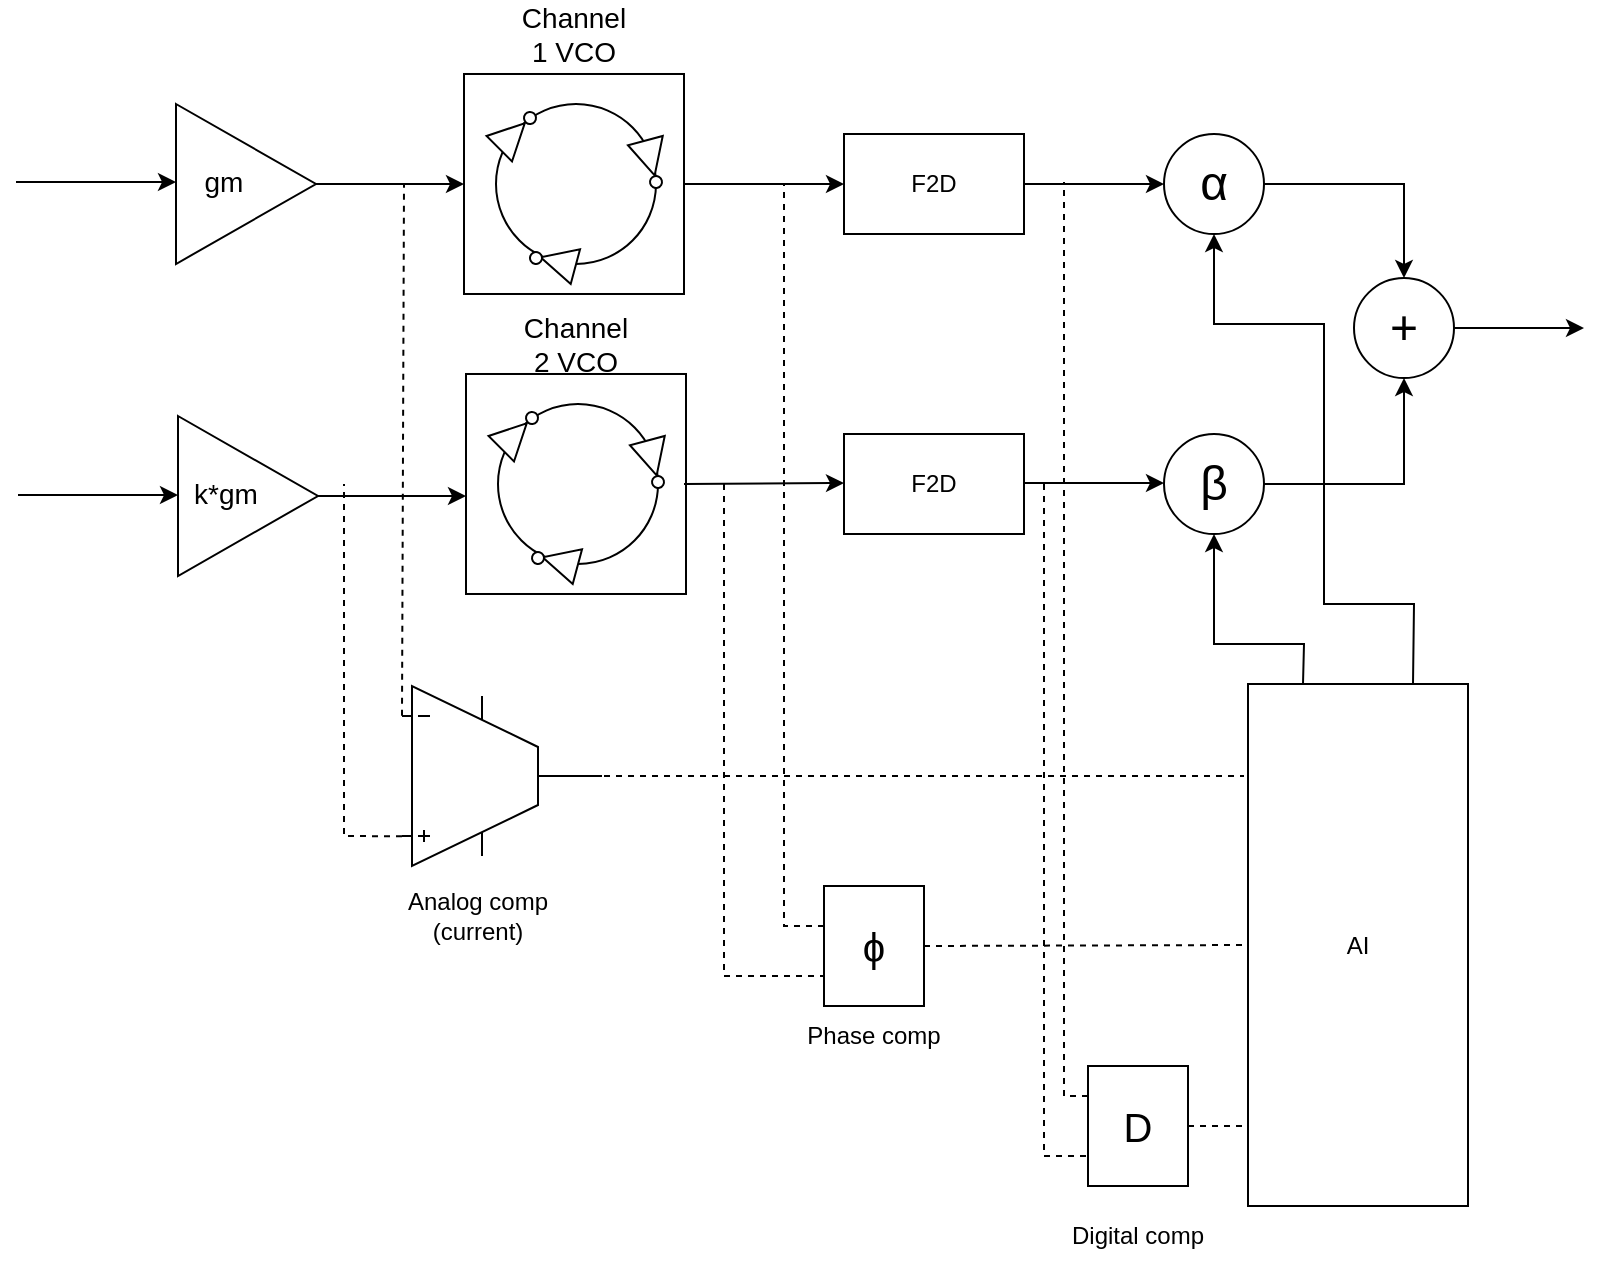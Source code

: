 <mxfile version="24.2.5" type="device">
  <diagram name="Página-1" id="cT19jyPy5_-a-BXPDLgt">
    <mxGraphModel dx="1434" dy="836" grid="1" gridSize="10" guides="1" tooltips="1" connect="1" arrows="1" fold="1" page="1" pageScale="1" pageWidth="827" pageHeight="1169" math="0" shadow="0">
      <root>
        <mxCell id="0" />
        <mxCell id="1" parent="0" />
        <mxCell id="MHdRyH4pqO_1h9ZhgsVo-100" value="" style="rounded=0;whiteSpace=wrap;html=1;" parent="1" vertex="1">
          <mxGeometry x="410" y="894.996" width="110" height="110" as="geometry" />
        </mxCell>
        <mxCell id="MHdRyH4pqO_1h9ZhgsVo-101" value="" style="ellipse;whiteSpace=wrap;html=1;aspect=fixed;rotation=-135;" parent="1" vertex="1">
          <mxGeometry x="426" y="909.996" width="80" height="80" as="geometry" />
        </mxCell>
        <mxCell id="MHdRyH4pqO_1h9ZhgsVo-102" value="" style="group;rotation=-165;" parent="1" vertex="1" connectable="0">
          <mxGeometry x="442" y="978.996" width="24" height="18" as="geometry" />
        </mxCell>
        <mxCell id="MHdRyH4pqO_1h9ZhgsVo-103" value="" style="triangle;whiteSpace=wrap;html=1;rotation=-165;" parent="MHdRyH4pqO_1h9ZhgsVo-102" vertex="1">
          <mxGeometry x="6" y="1" width="18" height="18" as="geometry" />
        </mxCell>
        <mxCell id="MHdRyH4pqO_1h9ZhgsVo-104" value="" style="ellipse;whiteSpace=wrap;html=1;aspect=fixed;rotation=-165;" parent="MHdRyH4pqO_1h9ZhgsVo-102" vertex="1">
          <mxGeometry x="1" y="5" width="6" height="6" as="geometry" />
        </mxCell>
        <mxCell id="MHdRyH4pqO_1h9ZhgsVo-105" value="" style="triangle;whiteSpace=wrap;html=1;rotation=-45;" parent="1" vertex="1">
          <mxGeometry x="425" y="916.996" width="18" height="18" as="geometry" />
        </mxCell>
        <mxCell id="MHdRyH4pqO_1h9ZhgsVo-106" value="" style="ellipse;whiteSpace=wrap;html=1;aspect=fixed;rotation=-186;" parent="1" vertex="1">
          <mxGeometry x="440" y="913.996" width="6" height="6" as="geometry" />
        </mxCell>
        <mxCell id="MHdRyH4pqO_1h9ZhgsVo-107" value="" style="group;rotation=-285;" parent="1" vertex="1" connectable="0">
          <mxGeometry x="491" y="930.996" width="24" height="18" as="geometry" />
        </mxCell>
        <mxCell id="MHdRyH4pqO_1h9ZhgsVo-108" value="" style="triangle;whiteSpace=wrap;html=1;rotation=-285;" parent="MHdRyH4pqO_1h9ZhgsVo-107" vertex="1">
          <mxGeometry x="3" y="-3" width="18" height="18" as="geometry" />
        </mxCell>
        <mxCell id="MHdRyH4pqO_1h9ZhgsVo-109" value="" style="ellipse;whiteSpace=wrap;html=1;aspect=fixed;rotation=-285;" parent="MHdRyH4pqO_1h9ZhgsVo-107" vertex="1">
          <mxGeometry x="12" y="15" width="6" height="6" as="geometry" />
        </mxCell>
        <mxCell id="MHdRyH4pqO_1h9ZhgsVo-110" value="&lt;font style=&quot;font-size: 14px;&quot;&gt;Channel 1 VCO&lt;/font&gt;" style="text;html=1;align=center;verticalAlign=middle;whiteSpace=wrap;rounded=0;" parent="1" vertex="1">
          <mxGeometry x="435" y="860" width="60" height="30" as="geometry" />
        </mxCell>
        <mxCell id="MHdRyH4pqO_1h9ZhgsVo-111" value="" style="group;rotation=-135;" parent="1" vertex="1" connectable="0">
          <mxGeometry x="420" y="1049.996" width="110" height="100.004" as="geometry" />
        </mxCell>
        <mxCell id="MHdRyH4pqO_1h9ZhgsVo-112" value="" style="rounded=0;whiteSpace=wrap;html=1;" parent="MHdRyH4pqO_1h9ZhgsVo-111" vertex="1">
          <mxGeometry x="-9" y="-5" width="110" height="110" as="geometry" />
        </mxCell>
        <mxCell id="MHdRyH4pqO_1h9ZhgsVo-113" value="" style="ellipse;whiteSpace=wrap;html=1;aspect=fixed;rotation=-135;" parent="MHdRyH4pqO_1h9ZhgsVo-111" vertex="1">
          <mxGeometry x="7" y="10" width="80" height="80" as="geometry" />
        </mxCell>
        <mxCell id="MHdRyH4pqO_1h9ZhgsVo-114" value="" style="group;rotation=-165;" parent="MHdRyH4pqO_1h9ZhgsVo-111" vertex="1" connectable="0">
          <mxGeometry x="23" y="79" width="24" height="18" as="geometry" />
        </mxCell>
        <mxCell id="MHdRyH4pqO_1h9ZhgsVo-115" value="" style="triangle;whiteSpace=wrap;html=1;rotation=-165;" parent="MHdRyH4pqO_1h9ZhgsVo-114" vertex="1">
          <mxGeometry x="6" y="1" width="18" height="18" as="geometry" />
        </mxCell>
        <mxCell id="MHdRyH4pqO_1h9ZhgsVo-116" value="" style="ellipse;whiteSpace=wrap;html=1;aspect=fixed;rotation=-165;" parent="MHdRyH4pqO_1h9ZhgsVo-114" vertex="1">
          <mxGeometry x="1" y="5" width="6" height="6" as="geometry" />
        </mxCell>
        <mxCell id="MHdRyH4pqO_1h9ZhgsVo-117" value="" style="triangle;whiteSpace=wrap;html=1;rotation=-45;" parent="MHdRyH4pqO_1h9ZhgsVo-111" vertex="1">
          <mxGeometry x="6" y="17" width="18" height="18" as="geometry" />
        </mxCell>
        <mxCell id="MHdRyH4pqO_1h9ZhgsVo-118" value="" style="ellipse;whiteSpace=wrap;html=1;aspect=fixed;rotation=-186;" parent="MHdRyH4pqO_1h9ZhgsVo-111" vertex="1">
          <mxGeometry x="21" y="14" width="6" height="6" as="geometry" />
        </mxCell>
        <mxCell id="MHdRyH4pqO_1h9ZhgsVo-119" value="" style="group;rotation=-285;" parent="MHdRyH4pqO_1h9ZhgsVo-111" vertex="1" connectable="0">
          <mxGeometry x="72" y="31" width="24" height="18" as="geometry" />
        </mxCell>
        <mxCell id="MHdRyH4pqO_1h9ZhgsVo-120" value="" style="triangle;whiteSpace=wrap;html=1;rotation=-285;" parent="MHdRyH4pqO_1h9ZhgsVo-119" vertex="1">
          <mxGeometry x="3" y="-3" width="18" height="18" as="geometry" />
        </mxCell>
        <mxCell id="MHdRyH4pqO_1h9ZhgsVo-121" value="" style="ellipse;whiteSpace=wrap;html=1;aspect=fixed;rotation=-285;" parent="MHdRyH4pqO_1h9ZhgsVo-119" vertex="1">
          <mxGeometry x="12" y="15" width="6" height="6" as="geometry" />
        </mxCell>
        <mxCell id="MHdRyH4pqO_1h9ZhgsVo-122" value="&lt;font style=&quot;font-size: 14px;&quot;&gt;Channel 2 VCO&lt;/font&gt;" style="text;html=1;align=center;verticalAlign=middle;whiteSpace=wrap;rounded=0;" parent="1" vertex="1">
          <mxGeometry x="436" y="1015" width="60" height="30" as="geometry" />
        </mxCell>
        <mxCell id="MHdRyH4pqO_1h9ZhgsVo-125" value="" style="group" parent="1" vertex="1" connectable="0">
          <mxGeometry x="260" y="910" width="76" height="80" as="geometry" />
        </mxCell>
        <mxCell id="MHdRyH4pqO_1h9ZhgsVo-126" value="" style="triangle;whiteSpace=wrap;html=1;" parent="MHdRyH4pqO_1h9ZhgsVo-125" vertex="1">
          <mxGeometry x="6" width="70" height="80" as="geometry" />
        </mxCell>
        <mxCell id="MHdRyH4pqO_1h9ZhgsVo-127" value="&lt;font style=&quot;font-size: 14px;&quot;&gt;gm&lt;/font&gt;" style="text;html=1;align=center;verticalAlign=middle;whiteSpace=wrap;rounded=0;" parent="MHdRyH4pqO_1h9ZhgsVo-125" vertex="1">
          <mxGeometry y="24" width="60" height="30" as="geometry" />
        </mxCell>
        <mxCell id="MHdRyH4pqO_1h9ZhgsVo-128" value="" style="endArrow=classic;html=1;rounded=0;exitX=1;exitY=0.5;exitDx=0;exitDy=0;entryX=0;entryY=0.5;entryDx=0;entryDy=0;" parent="1" source="MHdRyH4pqO_1h9ZhgsVo-126" target="MHdRyH4pqO_1h9ZhgsVo-100" edge="1">
          <mxGeometry width="50" height="50" relative="1" as="geometry">
            <mxPoint x="630" y="770" as="sourcePoint" />
            <mxPoint x="680" y="720" as="targetPoint" />
          </mxGeometry>
        </mxCell>
        <mxCell id="MHdRyH4pqO_1h9ZhgsVo-129" value="" style="group" parent="1" vertex="1" connectable="0">
          <mxGeometry x="261" y="1066" width="76" height="80" as="geometry" />
        </mxCell>
        <mxCell id="MHdRyH4pqO_1h9ZhgsVo-130" value="" style="triangle;whiteSpace=wrap;html=1;" parent="MHdRyH4pqO_1h9ZhgsVo-129" vertex="1">
          <mxGeometry x="6" width="70" height="80" as="geometry" />
        </mxCell>
        <mxCell id="MHdRyH4pqO_1h9ZhgsVo-131" value="&lt;font style=&quot;font-size: 14px;&quot;&gt;k*gm&lt;/font&gt;" style="text;html=1;align=center;verticalAlign=middle;whiteSpace=wrap;rounded=0;" parent="MHdRyH4pqO_1h9ZhgsVo-129" vertex="1">
          <mxGeometry y="24" width="60" height="30" as="geometry" />
        </mxCell>
        <mxCell id="MHdRyH4pqO_1h9ZhgsVo-132" value="" style="endArrow=classic;html=1;rounded=0;exitX=1;exitY=0.5;exitDx=0;exitDy=0;entryX=0;entryY=0.5;entryDx=0;entryDy=0;" parent="1" source="MHdRyH4pqO_1h9ZhgsVo-130" edge="1">
          <mxGeometry width="50" height="50" relative="1" as="geometry">
            <mxPoint x="631" y="926" as="sourcePoint" />
            <mxPoint x="411" y="1106" as="targetPoint" />
          </mxGeometry>
        </mxCell>
        <mxCell id="MHdRyH4pqO_1h9ZhgsVo-133" value="" style="endArrow=classic;html=1;rounded=0;" parent="1" edge="1">
          <mxGeometry width="50" height="50" relative="1" as="geometry">
            <mxPoint x="186" y="949" as="sourcePoint" />
            <mxPoint x="266" y="949" as="targetPoint" />
          </mxGeometry>
        </mxCell>
        <mxCell id="MHdRyH4pqO_1h9ZhgsVo-134" value="" style="endArrow=classic;html=1;rounded=0;" parent="1" edge="1">
          <mxGeometry width="50" height="50" relative="1" as="geometry">
            <mxPoint x="187" y="1105.5" as="sourcePoint" />
            <mxPoint x="267" y="1105.5" as="targetPoint" />
          </mxGeometry>
        </mxCell>
        <mxCell id="MHdRyH4pqO_1h9ZhgsVo-135" value="AI" style="rounded=0;whiteSpace=wrap;html=1;" parent="1" vertex="1">
          <mxGeometry x="802" y="1200" width="110" height="261" as="geometry" />
        </mxCell>
        <mxCell id="MHdRyH4pqO_1h9ZhgsVo-136" value="F2D" style="rounded=0;whiteSpace=wrap;html=1;" parent="1" vertex="1">
          <mxGeometry x="600" y="925" width="90" height="50" as="geometry" />
        </mxCell>
        <mxCell id="MHdRyH4pqO_1h9ZhgsVo-137" value="F2D" style="rounded=0;whiteSpace=wrap;html=1;" parent="1" vertex="1">
          <mxGeometry x="600" y="1075" width="90" height="50" as="geometry" />
        </mxCell>
        <mxCell id="MHdRyH4pqO_1h9ZhgsVo-138" value="" style="endArrow=classic;html=1;rounded=0;exitX=1;exitY=0.5;exitDx=0;exitDy=0;entryX=0;entryY=0.5;entryDx=0;entryDy=0;" parent="1" source="MHdRyH4pqO_1h9ZhgsVo-100" target="MHdRyH4pqO_1h9ZhgsVo-136" edge="1">
          <mxGeometry width="50" height="50" relative="1" as="geometry">
            <mxPoint x="730" y="880" as="sourcePoint" />
            <mxPoint x="780" y="830" as="targetPoint" />
          </mxGeometry>
        </mxCell>
        <mxCell id="MHdRyH4pqO_1h9ZhgsVo-139" value="" style="endArrow=classic;html=1;rounded=0;entryX=0;entryY=0.5;entryDx=0;entryDy=0;" parent="1" edge="1">
          <mxGeometry width="50" height="50" relative="1" as="geometry">
            <mxPoint x="520" y="1100" as="sourcePoint" />
            <mxPoint x="600" y="1099.5" as="targetPoint" />
          </mxGeometry>
        </mxCell>
        <mxCell id="MHdRyH4pqO_1h9ZhgsVo-140" value="&lt;h1 id=&quot;gen-h1-1-00000001&quot; class=&quot;navigable-headline&quot;&gt;&lt;span style=&quot;font-weight: normal;&quot; class=&quot;code char&quot;&gt;α&lt;/span&gt;&lt;/h1&gt;" style="ellipse;whiteSpace=wrap;html=1;aspect=fixed;" parent="1" vertex="1">
          <mxGeometry x="760" y="925" width="50" height="50" as="geometry" />
        </mxCell>
        <mxCell id="MHdRyH4pqO_1h9ZhgsVo-141" value="&lt;h1 id=&quot;gen-h1-1-00000001&quot; class=&quot;navigable-headline&quot;&gt;&lt;span style=&quot;font-weight: normal;&quot; class=&quot;code char&quot;&gt;β&lt;/span&gt;&lt;/h1&gt;" style="ellipse;whiteSpace=wrap;html=1;aspect=fixed;" parent="1" vertex="1">
          <mxGeometry x="760" y="1075" width="50" height="50" as="geometry" />
        </mxCell>
        <mxCell id="MHdRyH4pqO_1h9ZhgsVo-142" value="" style="endArrow=classic;html=1;rounded=0;exitX=1;exitY=0.5;exitDx=0;exitDy=0;" parent="1" source="MHdRyH4pqO_1h9ZhgsVo-136" target="MHdRyH4pqO_1h9ZhgsVo-140" edge="1">
          <mxGeometry width="50" height="50" relative="1" as="geometry">
            <mxPoint x="870" y="1090" as="sourcePoint" />
            <mxPoint x="920" y="1040" as="targetPoint" />
          </mxGeometry>
        </mxCell>
        <mxCell id="MHdRyH4pqO_1h9ZhgsVo-143" value="" style="endArrow=classic;html=1;rounded=0;exitX=1;exitY=0.5;exitDx=0;exitDy=0;" parent="1" edge="1">
          <mxGeometry width="50" height="50" relative="1" as="geometry">
            <mxPoint x="690" y="1099.5" as="sourcePoint" />
            <mxPoint x="760" y="1099.5" as="targetPoint" />
          </mxGeometry>
        </mxCell>
        <mxCell id="MHdRyH4pqO_1h9ZhgsVo-145" value="&lt;h1 id=&quot;gen-h1-1-00000001&quot; class=&quot;navigable-headline&quot;&gt;&lt;span style=&quot;font-weight: normal;&quot;&gt;+&lt;/span&gt;&lt;/h1&gt;" style="ellipse;whiteSpace=wrap;html=1;aspect=fixed;" parent="1" vertex="1">
          <mxGeometry x="855" y="997" width="50" height="50" as="geometry" />
        </mxCell>
        <mxCell id="MHdRyH4pqO_1h9ZhgsVo-146" value="" style="endArrow=classic;html=1;rounded=0;exitX=1;exitY=0.5;exitDx=0;exitDy=0;entryX=0.5;entryY=0;entryDx=0;entryDy=0;" parent="1" source="MHdRyH4pqO_1h9ZhgsVo-140" target="MHdRyH4pqO_1h9ZhgsVo-145" edge="1">
          <mxGeometry width="50" height="50" relative="1" as="geometry">
            <mxPoint x="860" y="850" as="sourcePoint" />
            <mxPoint x="910" y="800" as="targetPoint" />
            <Array as="points">
              <mxPoint x="880" y="950" />
            </Array>
          </mxGeometry>
        </mxCell>
        <mxCell id="MHdRyH4pqO_1h9ZhgsVo-147" value="" style="endArrow=classic;html=1;rounded=0;exitX=1;exitY=0.5;exitDx=0;exitDy=0;entryX=0.5;entryY=1;entryDx=0;entryDy=0;" parent="1" source="MHdRyH4pqO_1h9ZhgsVo-141" target="MHdRyH4pqO_1h9ZhgsVo-145" edge="1">
          <mxGeometry width="50" height="50" relative="1" as="geometry">
            <mxPoint x="860" y="850" as="sourcePoint" />
            <mxPoint x="910" y="800" as="targetPoint" />
            <Array as="points">
              <mxPoint x="880" y="1100" />
            </Array>
          </mxGeometry>
        </mxCell>
        <mxCell id="MHdRyH4pqO_1h9ZhgsVo-148" value="" style="endArrow=classic;html=1;rounded=0;exitX=1;exitY=0.5;exitDx=0;exitDy=0;" parent="1" source="MHdRyH4pqO_1h9ZhgsVo-145" edge="1">
          <mxGeometry width="50" height="50" relative="1" as="geometry">
            <mxPoint x="960" y="1025" as="sourcePoint" />
            <mxPoint x="970" y="1022" as="targetPoint" />
          </mxGeometry>
        </mxCell>
        <mxCell id="MHdRyH4pqO_1h9ZhgsVo-151" value="" style="endArrow=none;dashed=1;html=1;rounded=0;exitX=0;exitY=0.165;exitDx=0;exitDy=0;exitPerimeter=0;" parent="1" source="MHdRyH4pqO_1h9ZhgsVo-152" edge="1">
          <mxGeometry width="50" height="50" relative="1" as="geometry">
            <mxPoint x="380" y="1250" as="sourcePoint" />
            <mxPoint x="380" y="950" as="targetPoint" />
          </mxGeometry>
        </mxCell>
        <mxCell id="MHdRyH4pqO_1h9ZhgsVo-152" value="" style="verticalLabelPosition=bottom;shadow=0;dashed=0;align=center;html=1;verticalAlign=top;shape=mxgraph.electrical.abstract.ota_1;" parent="1" vertex="1">
          <mxGeometry x="379" y="1201" width="100" height="90" as="geometry" />
        </mxCell>
        <mxCell id="MHdRyH4pqO_1h9ZhgsVo-153" value="Analog comp (current)" style="text;html=1;align=center;verticalAlign=middle;whiteSpace=wrap;rounded=0;" parent="1" vertex="1">
          <mxGeometry x="370" y="1301" width="94" height="30" as="geometry" />
        </mxCell>
        <mxCell id="MHdRyH4pqO_1h9ZhgsVo-154" value="" style="endArrow=none;dashed=1;html=1;rounded=0;exitX=0;exitY=0.835;exitDx=0;exitDy=0;exitPerimeter=0;" parent="1" source="MHdRyH4pqO_1h9ZhgsVo-152" edge="1">
          <mxGeometry width="50" height="50" relative="1" as="geometry">
            <mxPoint x="350" y="1403" as="sourcePoint" />
            <mxPoint x="350" y="1100" as="targetPoint" />
            <Array as="points">
              <mxPoint x="350" y="1276" />
            </Array>
          </mxGeometry>
        </mxCell>
        <mxCell id="MHdRyH4pqO_1h9ZhgsVo-155" value="" style="endArrow=none;dashed=1;html=1;rounded=0;" parent="1" edge="1">
          <mxGeometry width="50" height="50" relative="1" as="geometry">
            <mxPoint x="480" y="1246" as="sourcePoint" />
            <mxPoint x="800" y="1246" as="targetPoint" />
          </mxGeometry>
        </mxCell>
        <mxCell id="MHdRyH4pqO_1h9ZhgsVo-156" value="&lt;h1 id=&quot;gen-h1-1-00000001&quot; class=&quot;navigable-headline&quot;&gt;&lt;span style=&quot;font-weight: normal;&quot; class=&quot;code char&quot;&gt;&lt;font style=&quot;font-size: 20px;&quot;&gt;ϕ&lt;/font&gt;&lt;/span&gt;&lt;/h1&gt;" style="rounded=0;whiteSpace=wrap;html=1;" parent="1" vertex="1">
          <mxGeometry x="590" y="1301" width="50" height="60" as="geometry" />
        </mxCell>
        <mxCell id="MHdRyH4pqO_1h9ZhgsVo-157" value="" style="endArrow=none;dashed=1;html=1;rounded=0;exitX=0;exitY=0.333;exitDx=0;exitDy=0;exitPerimeter=0;" parent="1" source="MHdRyH4pqO_1h9ZhgsVo-156" edge="1">
          <mxGeometry width="50" height="50" relative="1" as="geometry">
            <mxPoint x="860" y="1130" as="sourcePoint" />
            <mxPoint x="570" y="950" as="targetPoint" />
            <Array as="points">
              <mxPoint x="570" y="1321" />
            </Array>
          </mxGeometry>
        </mxCell>
        <mxCell id="MHdRyH4pqO_1h9ZhgsVo-158" value="" style="endArrow=none;dashed=1;html=1;rounded=0;entryX=0;entryY=0.75;entryDx=0;entryDy=0;" parent="1" target="MHdRyH4pqO_1h9ZhgsVo-156" edge="1">
          <mxGeometry width="50" height="50" relative="1" as="geometry">
            <mxPoint x="540" y="1100" as="sourcePoint" />
            <mxPoint x="910" y="1080" as="targetPoint" />
            <Array as="points">
              <mxPoint x="540" y="1346" />
            </Array>
          </mxGeometry>
        </mxCell>
        <mxCell id="MHdRyH4pqO_1h9ZhgsVo-159" value="Phase comp" style="text;html=1;align=center;verticalAlign=middle;whiteSpace=wrap;rounded=0;" parent="1" vertex="1">
          <mxGeometry x="568" y="1361" width="94" height="30" as="geometry" />
        </mxCell>
        <mxCell id="MHdRyH4pqO_1h9ZhgsVo-160" value="" style="endArrow=classic;html=1;rounded=0;exitX=0.25;exitY=0;exitDx=0;exitDy=0;entryX=0.5;entryY=1;entryDx=0;entryDy=0;" parent="1" source="MHdRyH4pqO_1h9ZhgsVo-135" target="MHdRyH4pqO_1h9ZhgsVo-141" edge="1">
          <mxGeometry width="50" height="50" relative="1" as="geometry">
            <mxPoint x="750" y="1240" as="sourcePoint" />
            <mxPoint x="800" y="1190" as="targetPoint" />
            <Array as="points">
              <mxPoint x="830" y="1180" />
              <mxPoint x="785" y="1180" />
            </Array>
          </mxGeometry>
        </mxCell>
        <mxCell id="MHdRyH4pqO_1h9ZhgsVo-161" value="" style="endArrow=classic;html=1;rounded=0;exitX=0.75;exitY=0;exitDx=0;exitDy=0;entryX=0.5;entryY=1;entryDx=0;entryDy=0;" parent="1" source="MHdRyH4pqO_1h9ZhgsVo-135" target="MHdRyH4pqO_1h9ZhgsVo-140" edge="1">
          <mxGeometry width="50" height="50" relative="1" as="geometry">
            <mxPoint x="750" y="1240" as="sourcePoint" />
            <mxPoint x="800" y="1190" as="targetPoint" />
            <Array as="points">
              <mxPoint x="885" y="1160" />
              <mxPoint x="840" y="1160" />
              <mxPoint x="840" y="1020" />
              <mxPoint x="785" y="1020" />
            </Array>
          </mxGeometry>
        </mxCell>
        <mxCell id="MHdRyH4pqO_1h9ZhgsVo-162" value="&lt;h1 id=&quot;gen-h1-1-00000001&quot; class=&quot;navigable-headline&quot;&gt;&lt;span style=&quot;font-weight: normal;&quot; class=&quot;code char&quot;&gt;&lt;font style=&quot;font-size: 20px;&quot;&gt;D&lt;/font&gt;&lt;/span&gt;&lt;/h1&gt;" style="rounded=0;whiteSpace=wrap;html=1;" parent="1" vertex="1">
          <mxGeometry x="722" y="1391" width="50" height="60" as="geometry" />
        </mxCell>
        <mxCell id="MHdRyH4pqO_1h9ZhgsVo-163" value="Digital comp" style="text;html=1;align=center;verticalAlign=middle;whiteSpace=wrap;rounded=0;" parent="1" vertex="1">
          <mxGeometry x="700" y="1461" width="94" height="30" as="geometry" />
        </mxCell>
        <mxCell id="MHdRyH4pqO_1h9ZhgsVo-164" value="" style="endArrow=none;dashed=1;html=1;rounded=0;exitX=0;exitY=0.25;exitDx=0;exitDy=0;" parent="1" source="MHdRyH4pqO_1h9ZhgsVo-162" edge="1">
          <mxGeometry width="50" height="50" relative="1" as="geometry">
            <mxPoint x="730" y="1359" as="sourcePoint" />
            <mxPoint x="710" y="949" as="targetPoint" />
            <Array as="points">
              <mxPoint x="710" y="1406" />
            </Array>
          </mxGeometry>
        </mxCell>
        <mxCell id="MHdRyH4pqO_1h9ZhgsVo-165" value="" style="endArrow=none;dashed=1;html=1;rounded=0;entryX=0;entryY=0.75;entryDx=0;entryDy=0;" parent="1" target="MHdRyH4pqO_1h9ZhgsVo-162" edge="1">
          <mxGeometry width="50" height="50" relative="1" as="geometry">
            <mxPoint x="700" y="1100" as="sourcePoint" />
            <mxPoint x="750" y="1385" as="targetPoint" />
            <Array as="points">
              <mxPoint x="700" y="1436" />
            </Array>
          </mxGeometry>
        </mxCell>
        <mxCell id="MHdRyH4pqO_1h9ZhgsVo-166" value="" style="endArrow=none;dashed=1;html=1;rounded=0;exitX=1;exitY=0.5;exitDx=0;exitDy=0;entryX=0;entryY=0.5;entryDx=0;entryDy=0;" parent="1" source="MHdRyH4pqO_1h9ZhgsVo-156" target="MHdRyH4pqO_1h9ZhgsVo-135" edge="1">
          <mxGeometry width="50" height="50" relative="1" as="geometry">
            <mxPoint x="710" y="1251" as="sourcePoint" />
            <mxPoint x="760" y="1201" as="targetPoint" />
          </mxGeometry>
        </mxCell>
        <mxCell id="MHdRyH4pqO_1h9ZhgsVo-167" value="" style="endArrow=none;dashed=1;html=1;rounded=0;exitX=1;exitY=0.5;exitDx=0;exitDy=0;" parent="1" source="MHdRyH4pqO_1h9ZhgsVo-162" edge="1">
          <mxGeometry width="50" height="50" relative="1" as="geometry">
            <mxPoint x="710" y="1251" as="sourcePoint" />
            <mxPoint x="800" y="1421" as="targetPoint" />
          </mxGeometry>
        </mxCell>
      </root>
    </mxGraphModel>
  </diagram>
</mxfile>

